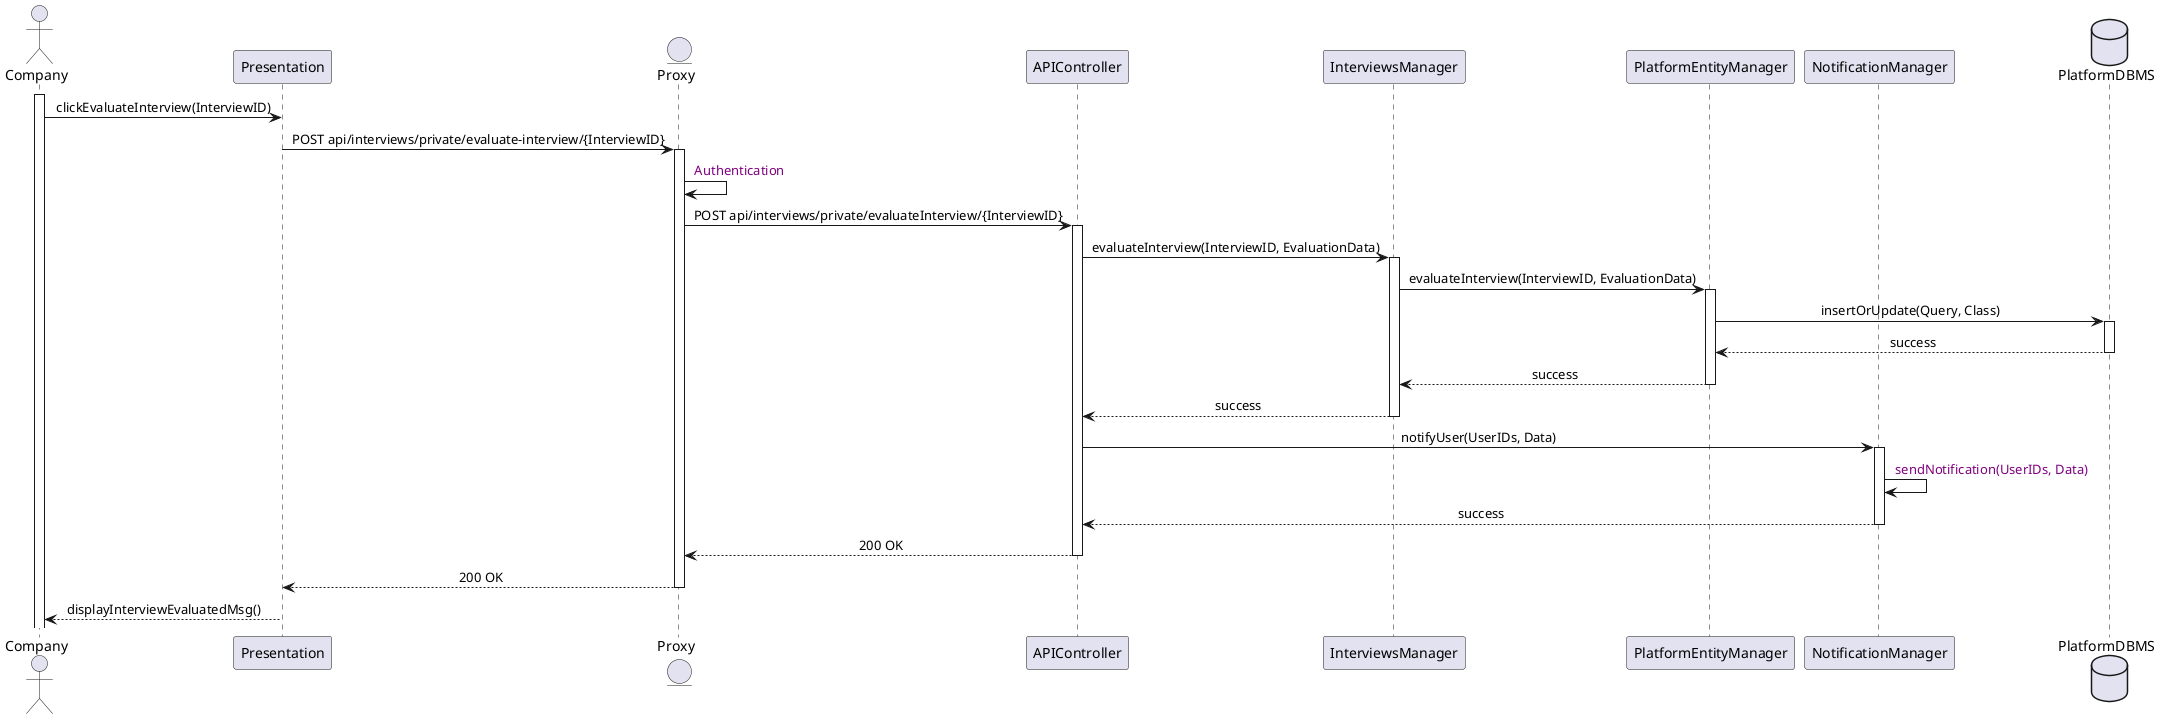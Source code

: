@startuml CompanyEvaluatesInterview
skinparam sequenceMessageAlign center
actor       Company
participant Presentation
entity      Proxy
participant APIController
participant InterviewsManager
participant PlatformEntityManager
participant NotificationManager 
database    PlatformDBMS

activate Company
Company -> Presentation : clickEvaluateInterview(InterviewID)
Presentation -> Proxy : POST api/interviews/private/evaluate-interview/{InterviewID}
activate Proxy
Proxy -> Proxy : <color:purple> Authentication
Proxy -> APIController : POST api/interviews/private/evaluateInterview/{InterviewID}
activate APIController
APIController -> InterviewsManager : evaluateInterview(InterviewID, EvaluationData)
activate InterviewsManager
InterviewsManager -> PlatformEntityManager : evaluateInterview(InterviewID, EvaluationData)
activate PlatformEntityManager
PlatformEntityManager -> PlatformDBMS : insertOrUpdate(Query, Class)
activate PlatformDBMS
PlatformDBMS --> PlatformEntityManager : success
deactivate PlatformDBMS
PlatformEntityManager --> InterviewsManager : success
deactivate PlatformEntityManager
InterviewsManager --> APIController : success
deactivate InterviewsManager
APIController -> NotificationManager : notifyUser(UserIDs, Data)
activate NotificationManager
NotificationManager -> NotificationManager : <color:purple> sendNotification(UserIDs, Data)
NotificationManager --> APIController : success
deactivate NotificationManager
APIController --> Proxy : 200 OK
deactivate APIController
Proxy --> Presentation : 200 OK
deactivate Proxy
Presentation --> Company : displayInterviewEvaluatedMsg()
deactivate Presentation
@enduml

'If the company has not evaluated each question of the interview
'here is the sequence diagram to reach the page where the company can evaluate the interview

/'activate Company
Company -> Presentation : clickDashboardInterviewsPage()
activate Presentation
Presentation -> Proxy : GET api/interviews/private/getInterviews
Proxy -> Proxy : <color:purple> Authentication
Proxy -> APIController : GET api/interviews/private/getInterviews
activate APIController
APIController -> InterviewsManager : getInterviews(UserID)
activate InterviewsManager
InterviewsManager -> PlatformEntityManager : getInterviews(UserID)
activate PlatformEntityManager
PlatformEntityManager -> PlatformDBMS : buildAndExecuteQuery(Query, Class)
activate PlatformDBMS
PlatformDBMS --> PlatformEntityManager : result
deactivate PlatformDBMS
PlatformEntityManager --> InterviewsManager : result
deactivate PlatformEntityManager
InterviewsManager --> APIController : Interviews
deactivate InterviewsManager
APIController --> Proxy : 200 OK : Interviews
deactivate APIController
Proxy --> Presentation : 200 OK : Interviews
deactivate Proxy
Presentation --> Company : displayInterviews()
Company -> Presentation : clickInterview(InterviewID)
Presentation --> Company : displayInterview(InterviewID)'/